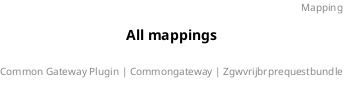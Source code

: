 @startuml
title: All mappings
footer: Common Gateway Plugin | Commongateway | Zgwvrijbrprequestbundle 
header: Mapping

@enduml
